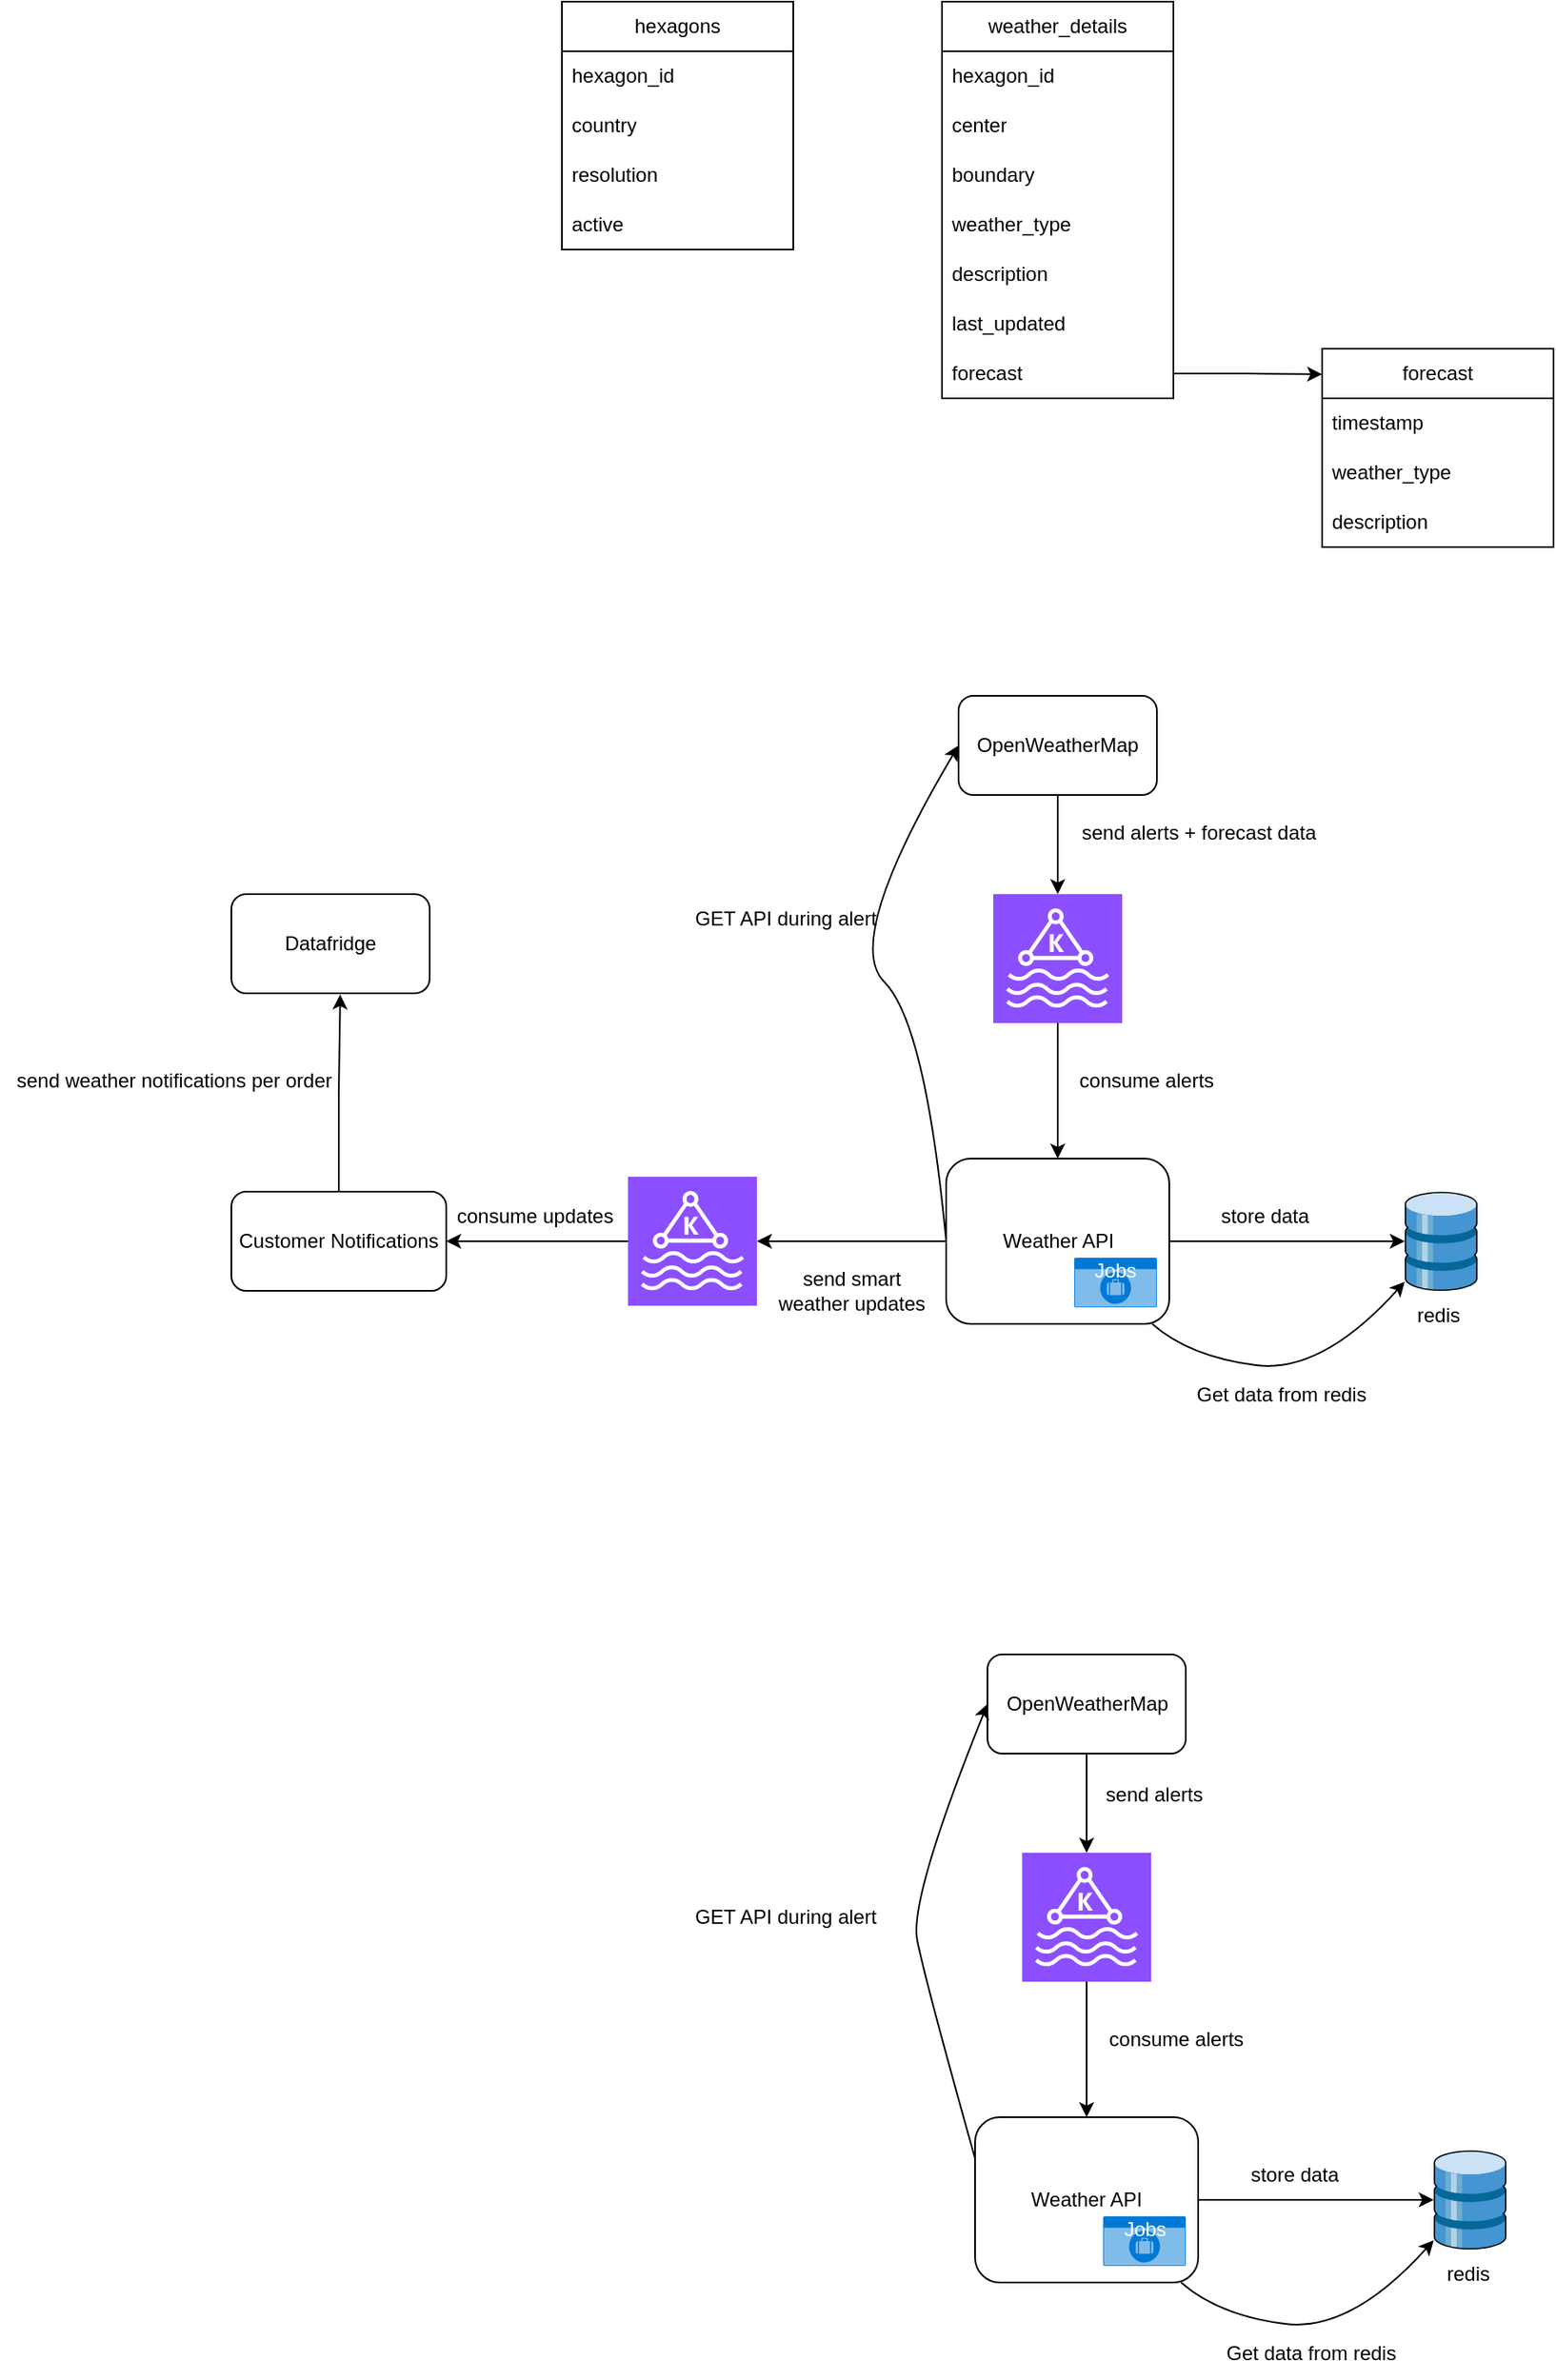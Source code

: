 <mxfile version="21.7.5" type="github">
  <diagram name="Page-1" id="crK-3OFo4Yt7nfQDonBR">
    <mxGraphModel dx="1876" dy="569" grid="1" gridSize="10" guides="1" tooltips="1" connect="1" arrows="1" fold="1" page="1" pageScale="1" pageWidth="850" pageHeight="1100" math="0" shadow="0">
      <root>
        <mxCell id="0" />
        <mxCell id="1" parent="0" />
        <mxCell id="PGmihHx4yckJhIuR2lzN-1" value="hexagons" style="swimlane;fontStyle=0;childLayout=stackLayout;horizontal=1;startSize=30;horizontalStack=0;resizeParent=1;resizeParentMax=0;resizeLast=0;collapsible=1;marginBottom=0;whiteSpace=wrap;html=1;" vertex="1" parent="1">
          <mxGeometry x="40" y="40" width="140" height="150" as="geometry">
            <mxRectangle x="40" y="40" width="90" height="30" as="alternateBounds" />
          </mxGeometry>
        </mxCell>
        <mxCell id="PGmihHx4yckJhIuR2lzN-2" value="hexagon_id" style="text;strokeColor=none;fillColor=none;align=left;verticalAlign=middle;spacingLeft=4;spacingRight=4;overflow=hidden;points=[[0,0.5],[1,0.5]];portConstraint=eastwest;rotatable=0;whiteSpace=wrap;html=1;" vertex="1" parent="PGmihHx4yckJhIuR2lzN-1">
          <mxGeometry y="30" width="140" height="30" as="geometry" />
        </mxCell>
        <mxCell id="PGmihHx4yckJhIuR2lzN-3" value="country" style="text;strokeColor=none;fillColor=none;align=left;verticalAlign=middle;spacingLeft=4;spacingRight=4;overflow=hidden;points=[[0,0.5],[1,0.5]];portConstraint=eastwest;rotatable=0;whiteSpace=wrap;html=1;" vertex="1" parent="PGmihHx4yckJhIuR2lzN-1">
          <mxGeometry y="60" width="140" height="30" as="geometry" />
        </mxCell>
        <mxCell id="PGmihHx4yckJhIuR2lzN-4" value="resolution" style="text;strokeColor=none;fillColor=none;align=left;verticalAlign=middle;spacingLeft=4;spacingRight=4;overflow=hidden;points=[[0,0.5],[1,0.5]];portConstraint=eastwest;rotatable=0;whiteSpace=wrap;html=1;" vertex="1" parent="PGmihHx4yckJhIuR2lzN-1">
          <mxGeometry y="90" width="140" height="30" as="geometry" />
        </mxCell>
        <mxCell id="PGmihHx4yckJhIuR2lzN-5" value="active" style="text;strokeColor=none;fillColor=none;align=left;verticalAlign=middle;spacingLeft=4;spacingRight=4;overflow=hidden;points=[[0,0.5],[1,0.5]];portConstraint=eastwest;rotatable=0;whiteSpace=wrap;html=1;" vertex="1" parent="PGmihHx4yckJhIuR2lzN-1">
          <mxGeometry y="120" width="140" height="30" as="geometry" />
        </mxCell>
        <mxCell id="PGmihHx4yckJhIuR2lzN-6" value="weather_details" style="swimlane;fontStyle=0;childLayout=stackLayout;horizontal=1;startSize=30;horizontalStack=0;resizeParent=1;resizeParentMax=0;resizeLast=0;collapsible=1;marginBottom=0;whiteSpace=wrap;html=1;" vertex="1" parent="1">
          <mxGeometry x="270" y="40" width="140" height="240" as="geometry">
            <mxRectangle x="40" y="40" width="90" height="30" as="alternateBounds" />
          </mxGeometry>
        </mxCell>
        <mxCell id="PGmihHx4yckJhIuR2lzN-7" value="hexagon_id" style="text;strokeColor=none;fillColor=none;align=left;verticalAlign=middle;spacingLeft=4;spacingRight=4;overflow=hidden;points=[[0,0.5],[1,0.5]];portConstraint=eastwest;rotatable=0;whiteSpace=wrap;html=1;" vertex="1" parent="PGmihHx4yckJhIuR2lzN-6">
          <mxGeometry y="30" width="140" height="30" as="geometry" />
        </mxCell>
        <mxCell id="PGmihHx4yckJhIuR2lzN-8" value="center" style="text;strokeColor=none;fillColor=none;align=left;verticalAlign=middle;spacingLeft=4;spacingRight=4;overflow=hidden;points=[[0,0.5],[1,0.5]];portConstraint=eastwest;rotatable=0;whiteSpace=wrap;html=1;" vertex="1" parent="PGmihHx4yckJhIuR2lzN-6">
          <mxGeometry y="60" width="140" height="30" as="geometry" />
        </mxCell>
        <mxCell id="PGmihHx4yckJhIuR2lzN-9" value="boundary" style="text;strokeColor=none;fillColor=none;align=left;verticalAlign=middle;spacingLeft=4;spacingRight=4;overflow=hidden;points=[[0,0.5],[1,0.5]];portConstraint=eastwest;rotatable=0;whiteSpace=wrap;html=1;" vertex="1" parent="PGmihHx4yckJhIuR2lzN-6">
          <mxGeometry y="90" width="140" height="30" as="geometry" />
        </mxCell>
        <mxCell id="PGmihHx4yckJhIuR2lzN-10" value="weather_type" style="text;strokeColor=none;fillColor=none;align=left;verticalAlign=middle;spacingLeft=4;spacingRight=4;overflow=hidden;points=[[0,0.5],[1,0.5]];portConstraint=eastwest;rotatable=0;whiteSpace=wrap;html=1;" vertex="1" parent="PGmihHx4yckJhIuR2lzN-6">
          <mxGeometry y="120" width="140" height="30" as="geometry" />
        </mxCell>
        <mxCell id="PGmihHx4yckJhIuR2lzN-11" value="description" style="text;strokeColor=none;fillColor=none;align=left;verticalAlign=middle;spacingLeft=4;spacingRight=4;overflow=hidden;points=[[0,0.5],[1,0.5]];portConstraint=eastwest;rotatable=0;whiteSpace=wrap;html=1;" vertex="1" parent="PGmihHx4yckJhIuR2lzN-6">
          <mxGeometry y="150" width="140" height="30" as="geometry" />
        </mxCell>
        <mxCell id="PGmihHx4yckJhIuR2lzN-12" value="last_updated" style="text;strokeColor=none;fillColor=none;align=left;verticalAlign=middle;spacingLeft=4;spacingRight=4;overflow=hidden;points=[[0,0.5],[1,0.5]];portConstraint=eastwest;rotatable=0;whiteSpace=wrap;html=1;" vertex="1" parent="PGmihHx4yckJhIuR2lzN-6">
          <mxGeometry y="180" width="140" height="30" as="geometry" />
        </mxCell>
        <mxCell id="PGmihHx4yckJhIuR2lzN-13" value="forecast" style="text;strokeColor=none;fillColor=none;align=left;verticalAlign=middle;spacingLeft=4;spacingRight=4;overflow=hidden;points=[[0,0.5],[1,0.5]];portConstraint=eastwest;rotatable=0;whiteSpace=wrap;html=1;" vertex="1" parent="PGmihHx4yckJhIuR2lzN-6">
          <mxGeometry y="210" width="140" height="30" as="geometry" />
        </mxCell>
        <mxCell id="PGmihHx4yckJhIuR2lzN-14" value="forecast" style="swimlane;fontStyle=0;childLayout=stackLayout;horizontal=1;startSize=30;horizontalStack=0;resizeParent=1;resizeParentMax=0;resizeLast=0;collapsible=1;marginBottom=0;whiteSpace=wrap;html=1;" vertex="1" parent="1">
          <mxGeometry x="500" y="250" width="140" height="120" as="geometry" />
        </mxCell>
        <mxCell id="PGmihHx4yckJhIuR2lzN-15" value="timestamp" style="text;strokeColor=none;fillColor=none;align=left;verticalAlign=middle;spacingLeft=4;spacingRight=4;overflow=hidden;points=[[0,0.5],[1,0.5]];portConstraint=eastwest;rotatable=0;whiteSpace=wrap;html=1;" vertex="1" parent="PGmihHx4yckJhIuR2lzN-14">
          <mxGeometry y="30" width="140" height="30" as="geometry" />
        </mxCell>
        <mxCell id="PGmihHx4yckJhIuR2lzN-16" value="weather_type" style="text;strokeColor=none;fillColor=none;align=left;verticalAlign=middle;spacingLeft=4;spacingRight=4;overflow=hidden;points=[[0,0.5],[1,0.5]];portConstraint=eastwest;rotatable=0;whiteSpace=wrap;html=1;" vertex="1" parent="PGmihHx4yckJhIuR2lzN-14">
          <mxGeometry y="60" width="140" height="30" as="geometry" />
        </mxCell>
        <mxCell id="PGmihHx4yckJhIuR2lzN-17" value="description" style="text;strokeColor=none;fillColor=none;align=left;verticalAlign=middle;spacingLeft=4;spacingRight=4;overflow=hidden;points=[[0,0.5],[1,0.5]];portConstraint=eastwest;rotatable=0;whiteSpace=wrap;html=1;" vertex="1" parent="PGmihHx4yckJhIuR2lzN-14">
          <mxGeometry y="90" width="140" height="30" as="geometry" />
        </mxCell>
        <mxCell id="PGmihHx4yckJhIuR2lzN-20" style="edgeStyle=orthogonalEdgeStyle;rounded=0;orthogonalLoop=1;jettySize=auto;html=1;exitX=1;exitY=0.5;exitDx=0;exitDy=0;entryX=0;entryY=0.129;entryDx=0;entryDy=0;entryPerimeter=0;" edge="1" parent="1" source="PGmihHx4yckJhIuR2lzN-13" target="PGmihHx4yckJhIuR2lzN-14">
          <mxGeometry relative="1" as="geometry" />
        </mxCell>
        <mxCell id="PGmihHx4yckJhIuR2lzN-51" style="edgeStyle=orthogonalEdgeStyle;rounded=0;orthogonalLoop=1;jettySize=auto;html=1;exitX=0.5;exitY=1;exitDx=0;exitDy=0;entryX=0.5;entryY=0;entryDx=0;entryDy=0;entryPerimeter=0;" edge="1" parent="1" source="PGmihHx4yckJhIuR2lzN-22" target="PGmihHx4yckJhIuR2lzN-50">
          <mxGeometry relative="1" as="geometry" />
        </mxCell>
        <mxCell id="PGmihHx4yckJhIuR2lzN-22" value="OpenWeatherMap" style="rounded=1;whiteSpace=wrap;html=1;" vertex="1" parent="1">
          <mxGeometry x="280" y="460" width="120" height="60" as="geometry" />
        </mxCell>
        <mxCell id="PGmihHx4yckJhIuR2lzN-53" style="edgeStyle=orthogonalEdgeStyle;rounded=0;orthogonalLoop=1;jettySize=auto;html=1;exitX=0.5;exitY=1;exitDx=0;exitDy=0;exitPerimeter=0;entryX=0.5;entryY=0;entryDx=0;entryDy=0;" edge="1" parent="1" source="PGmihHx4yckJhIuR2lzN-50" target="PGmihHx4yckJhIuR2lzN-52">
          <mxGeometry relative="1" as="geometry" />
        </mxCell>
        <mxCell id="PGmihHx4yckJhIuR2lzN-50" value="" style="sketch=0;points=[[0,0,0],[0.25,0,0],[0.5,0,0],[0.75,0,0],[1,0,0],[0,1,0],[0.25,1,0],[0.5,1,0],[0.75,1,0],[1,1,0],[0,0.25,0],[0,0.5,0],[0,0.75,0],[1,0.25,0],[1,0.5,0],[1,0.75,0]];outlineConnect=0;fontColor=#232F3E;fillColor=#8C4FFF;strokeColor=#ffffff;dashed=0;verticalLabelPosition=bottom;verticalAlign=top;align=center;html=1;fontSize=12;fontStyle=0;aspect=fixed;shape=mxgraph.aws4.resourceIcon;resIcon=mxgraph.aws4.managed_streaming_for_kafka;" vertex="1" parent="1">
          <mxGeometry x="301" y="580" width="78" height="78" as="geometry" />
        </mxCell>
        <mxCell id="PGmihHx4yckJhIuR2lzN-55" style="edgeStyle=orthogonalEdgeStyle;rounded=0;orthogonalLoop=1;jettySize=auto;html=1;" edge="1" parent="1" source="PGmihHx4yckJhIuR2lzN-52" target="PGmihHx4yckJhIuR2lzN-56">
          <mxGeometry relative="1" as="geometry">
            <mxPoint x="520" y="770" as="targetPoint" />
          </mxGeometry>
        </mxCell>
        <mxCell id="PGmihHx4yckJhIuR2lzN-66" style="edgeStyle=orthogonalEdgeStyle;rounded=0;orthogonalLoop=1;jettySize=auto;html=1;entryX=1;entryY=0.5;entryDx=0;entryDy=0;entryPerimeter=0;" edge="1" parent="1" source="PGmihHx4yckJhIuR2lzN-52" target="PGmihHx4yckJhIuR2lzN-67">
          <mxGeometry relative="1" as="geometry">
            <mxPoint x="170" y="790" as="targetPoint" />
          </mxGeometry>
        </mxCell>
        <mxCell id="PGmihHx4yckJhIuR2lzN-52" value="Weather API" style="rounded=1;whiteSpace=wrap;html=1;" vertex="1" parent="1">
          <mxGeometry x="272.5" y="740" width="135" height="100" as="geometry" />
        </mxCell>
        <mxCell id="PGmihHx4yckJhIuR2lzN-54" value="send alerts + forecast data" style="text;html=1;align=center;verticalAlign=middle;resizable=0;points=[];autosize=1;strokeColor=none;fillColor=none;" vertex="1" parent="1">
          <mxGeometry x="340" y="528" width="170" height="30" as="geometry" />
        </mxCell>
        <mxCell id="PGmihHx4yckJhIuR2lzN-56" value="" style="shadow=0;dashed=0;html=1;labelPosition=center;verticalLabelPosition=bottom;verticalAlign=top;align=center;outlineConnect=0;shape=mxgraph.veeam.3d.datastore;" vertex="1" parent="1">
          <mxGeometry x="550" y="760" width="44" height="60" as="geometry" />
        </mxCell>
        <mxCell id="PGmihHx4yckJhIuR2lzN-57" value="store data" style="text;html=1;align=center;verticalAlign=middle;resizable=0;points=[];autosize=1;strokeColor=none;fillColor=none;" vertex="1" parent="1">
          <mxGeometry x="425" y="760" width="80" height="30" as="geometry" />
        </mxCell>
        <mxCell id="PGmihHx4yckJhIuR2lzN-58" value="redis" style="text;html=1;align=center;verticalAlign=middle;resizable=0;points=[];autosize=1;strokeColor=none;fillColor=none;" vertex="1" parent="1">
          <mxGeometry x="545" y="820" width="50" height="30" as="geometry" />
        </mxCell>
        <mxCell id="PGmihHx4yckJhIuR2lzN-59" value="consume alerts&amp;nbsp;" style="text;html=1;align=center;verticalAlign=middle;resizable=0;points=[];autosize=1;strokeColor=none;fillColor=none;" vertex="1" parent="1">
          <mxGeometry x="340" y="678" width="110" height="30" as="geometry" />
        </mxCell>
        <mxCell id="PGmihHx4yckJhIuR2lzN-62" value="Jobs" style="html=1;whiteSpace=wrap;strokeColor=none;fillColor=#0079D6;labelPosition=center;verticalLabelPosition=middle;verticalAlign=top;align=center;fontSize=12;outlineConnect=0;spacingTop=-6;fontColor=#FFFFFF;sketch=0;shape=mxgraph.sitemap.jobs;" vertex="1" parent="1">
          <mxGeometry x="350" y="800" width="50" height="30" as="geometry" />
        </mxCell>
        <mxCell id="PGmihHx4yckJhIuR2lzN-64" value="" style="curved=1;endArrow=classic;html=1;rounded=0;entryX=0;entryY=0.5;entryDx=0;entryDy=0;exitX=0;exitY=0.5;exitDx=0;exitDy=0;" edge="1" parent="1" source="PGmihHx4yckJhIuR2lzN-52" target="PGmihHx4yckJhIuR2lzN-22">
          <mxGeometry width="50" height="50" relative="1" as="geometry">
            <mxPoint x="210" y="658" as="sourcePoint" />
            <mxPoint x="260" y="608" as="targetPoint" />
            <Array as="points">
              <mxPoint x="260" y="658" />
              <mxPoint x="210" y="608" />
            </Array>
          </mxGeometry>
        </mxCell>
        <mxCell id="PGmihHx4yckJhIuR2lzN-65" value="GET API during alert" style="text;html=1;align=center;verticalAlign=middle;resizable=0;points=[];autosize=1;strokeColor=none;fillColor=none;" vertex="1" parent="1">
          <mxGeometry x="110" y="580" width="130" height="30" as="geometry" />
        </mxCell>
        <mxCell id="PGmihHx4yckJhIuR2lzN-71" style="edgeStyle=orthogonalEdgeStyle;rounded=0;orthogonalLoop=1;jettySize=auto;html=1;exitX=0;exitY=0.5;exitDx=0;exitDy=0;exitPerimeter=0;entryX=1;entryY=0.5;entryDx=0;entryDy=0;" edge="1" parent="1" source="PGmihHx4yckJhIuR2lzN-67" target="PGmihHx4yckJhIuR2lzN-70">
          <mxGeometry relative="1" as="geometry" />
        </mxCell>
        <mxCell id="PGmihHx4yckJhIuR2lzN-67" value="" style="sketch=0;points=[[0,0,0],[0.25,0,0],[0.5,0,0],[0.75,0,0],[1,0,0],[0,1,0],[0.25,1,0],[0.5,1,0],[0.75,1,0],[1,1,0],[0,0.25,0],[0,0.5,0],[0,0.75,0],[1,0.25,0],[1,0.5,0],[1,0.75,0]];outlineConnect=0;fontColor=#232F3E;fillColor=#8C4FFF;strokeColor=#ffffff;dashed=0;verticalLabelPosition=bottom;verticalAlign=top;align=center;html=1;fontSize=12;fontStyle=0;aspect=fixed;shape=mxgraph.aws4.resourceIcon;resIcon=mxgraph.aws4.managed_streaming_for_kafka;" vertex="1" parent="1">
          <mxGeometry x="80" y="751" width="78" height="78" as="geometry" />
        </mxCell>
        <mxCell id="PGmihHx4yckJhIuR2lzN-68" value="send smart &lt;br&gt;weather updates" style="text;html=1;align=center;verticalAlign=middle;resizable=0;points=[];autosize=1;strokeColor=none;fillColor=none;" vertex="1" parent="1">
          <mxGeometry x="160" y="800" width="110" height="40" as="geometry" />
        </mxCell>
        <mxCell id="PGmihHx4yckJhIuR2lzN-74" style="edgeStyle=orthogonalEdgeStyle;rounded=0;orthogonalLoop=1;jettySize=auto;html=1;entryX=0.549;entryY=1.011;entryDx=0;entryDy=0;entryPerimeter=0;" edge="1" parent="1" source="PGmihHx4yckJhIuR2lzN-70" target="PGmihHx4yckJhIuR2lzN-73">
          <mxGeometry relative="1" as="geometry" />
        </mxCell>
        <mxCell id="PGmihHx4yckJhIuR2lzN-70" value="Customer Notifications" style="rounded=1;whiteSpace=wrap;html=1;" vertex="1" parent="1">
          <mxGeometry x="-160" y="760" width="130" height="60" as="geometry" />
        </mxCell>
        <mxCell id="PGmihHx4yckJhIuR2lzN-72" value="consume updates&amp;nbsp;" style="text;html=1;align=center;verticalAlign=middle;resizable=0;points=[];autosize=1;strokeColor=none;fillColor=none;" vertex="1" parent="1">
          <mxGeometry x="-35" y="760" width="120" height="30" as="geometry" />
        </mxCell>
        <mxCell id="PGmihHx4yckJhIuR2lzN-73" value="Datafridge" style="rounded=1;whiteSpace=wrap;html=1;" vertex="1" parent="1">
          <mxGeometry x="-160" y="580" width="120" height="60" as="geometry" />
        </mxCell>
        <mxCell id="PGmihHx4yckJhIuR2lzN-75" value="send weather notifications per order" style="text;html=1;align=center;verticalAlign=middle;resizable=0;points=[];autosize=1;strokeColor=none;fillColor=none;" vertex="1" parent="1">
          <mxGeometry x="-300" y="678" width="210" height="30" as="geometry" />
        </mxCell>
        <mxCell id="PGmihHx4yckJhIuR2lzN-76" value="" style="curved=1;endArrow=classic;html=1;rounded=0;" edge="1" parent="1" source="PGmihHx4yckJhIuR2lzN-52" target="PGmihHx4yckJhIuR2lzN-56">
          <mxGeometry width="50" height="50" relative="1" as="geometry">
            <mxPoint x="450" y="920" as="sourcePoint" />
            <mxPoint x="500" y="870" as="targetPoint" />
            <Array as="points">
              <mxPoint x="420" y="860" />
              <mxPoint x="500" y="870" />
            </Array>
          </mxGeometry>
        </mxCell>
        <mxCell id="PGmihHx4yckJhIuR2lzN-77" value="Get data from redis" style="text;html=1;align=center;verticalAlign=middle;resizable=0;points=[];autosize=1;strokeColor=none;fillColor=none;" vertex="1" parent="1">
          <mxGeometry x="410" y="868" width="130" height="30" as="geometry" />
        </mxCell>
        <mxCell id="PGmihHx4yckJhIuR2lzN-79" style="edgeStyle=orthogonalEdgeStyle;rounded=0;orthogonalLoop=1;jettySize=auto;html=1;exitX=0.5;exitY=1;exitDx=0;exitDy=0;entryX=0.5;entryY=0;entryDx=0;entryDy=0;entryPerimeter=0;" edge="1" parent="1" source="PGmihHx4yckJhIuR2lzN-80" target="PGmihHx4yckJhIuR2lzN-82">
          <mxGeometry relative="1" as="geometry" />
        </mxCell>
        <mxCell id="PGmihHx4yckJhIuR2lzN-80" value="OpenWeatherMap" style="rounded=1;whiteSpace=wrap;html=1;" vertex="1" parent="1">
          <mxGeometry x="297.5" y="1040" width="120" height="60" as="geometry" />
        </mxCell>
        <mxCell id="PGmihHx4yckJhIuR2lzN-81" style="edgeStyle=orthogonalEdgeStyle;rounded=0;orthogonalLoop=1;jettySize=auto;html=1;exitX=0.5;exitY=1;exitDx=0;exitDy=0;exitPerimeter=0;entryX=0.5;entryY=0;entryDx=0;entryDy=0;" edge="1" parent="1" source="PGmihHx4yckJhIuR2lzN-82" target="PGmihHx4yckJhIuR2lzN-84">
          <mxGeometry relative="1" as="geometry" />
        </mxCell>
        <mxCell id="PGmihHx4yckJhIuR2lzN-82" value="" style="sketch=0;points=[[0,0,0],[0.25,0,0],[0.5,0,0],[0.75,0,0],[1,0,0],[0,1,0],[0.25,1,0],[0.5,1,0],[0.75,1,0],[1,1,0],[0,0.25,0],[0,0.5,0],[0,0.75,0],[1,0.25,0],[1,0.5,0],[1,0.75,0]];outlineConnect=0;fontColor=#232F3E;fillColor=#8C4FFF;strokeColor=#ffffff;dashed=0;verticalLabelPosition=bottom;verticalAlign=top;align=center;html=1;fontSize=12;fontStyle=0;aspect=fixed;shape=mxgraph.aws4.resourceIcon;resIcon=mxgraph.aws4.managed_streaming_for_kafka;" vertex="1" parent="1">
          <mxGeometry x="318.5" y="1160" width="78" height="78" as="geometry" />
        </mxCell>
        <mxCell id="PGmihHx4yckJhIuR2lzN-83" style="edgeStyle=orthogonalEdgeStyle;rounded=0;orthogonalLoop=1;jettySize=auto;html=1;" edge="1" parent="1" source="PGmihHx4yckJhIuR2lzN-84" target="PGmihHx4yckJhIuR2lzN-86">
          <mxGeometry relative="1" as="geometry">
            <mxPoint x="537.5" y="1350" as="targetPoint" />
          </mxGeometry>
        </mxCell>
        <mxCell id="PGmihHx4yckJhIuR2lzN-84" value="Weather API" style="rounded=1;whiteSpace=wrap;html=1;" vertex="1" parent="1">
          <mxGeometry x="290" y="1320" width="135" height="100" as="geometry" />
        </mxCell>
        <mxCell id="PGmihHx4yckJhIuR2lzN-85" value="send alerts" style="text;html=1;align=center;verticalAlign=middle;resizable=0;points=[];autosize=1;strokeColor=none;fillColor=none;" vertex="1" parent="1">
          <mxGeometry x="357.5" y="1110" width="80" height="30" as="geometry" />
        </mxCell>
        <mxCell id="PGmihHx4yckJhIuR2lzN-86" value="" style="shadow=0;dashed=0;html=1;labelPosition=center;verticalLabelPosition=bottom;verticalAlign=top;align=center;outlineConnect=0;shape=mxgraph.veeam.3d.datastore;" vertex="1" parent="1">
          <mxGeometry x="567.5" y="1340" width="44" height="60" as="geometry" />
        </mxCell>
        <mxCell id="PGmihHx4yckJhIuR2lzN-87" value="store data" style="text;html=1;align=center;verticalAlign=middle;resizable=0;points=[];autosize=1;strokeColor=none;fillColor=none;" vertex="1" parent="1">
          <mxGeometry x="442.5" y="1340" width="80" height="30" as="geometry" />
        </mxCell>
        <mxCell id="PGmihHx4yckJhIuR2lzN-88" value="redis" style="text;html=1;align=center;verticalAlign=middle;resizable=0;points=[];autosize=1;strokeColor=none;fillColor=none;" vertex="1" parent="1">
          <mxGeometry x="562.5" y="1400" width="50" height="30" as="geometry" />
        </mxCell>
        <mxCell id="PGmihHx4yckJhIuR2lzN-89" value="consume alerts&amp;nbsp;" style="text;html=1;align=center;verticalAlign=middle;resizable=0;points=[];autosize=1;strokeColor=none;fillColor=none;" vertex="1" parent="1">
          <mxGeometry x="357.5" y="1258" width="110" height="30" as="geometry" />
        </mxCell>
        <mxCell id="PGmihHx4yckJhIuR2lzN-90" value="Jobs" style="html=1;whiteSpace=wrap;strokeColor=none;fillColor=#0079D6;labelPosition=center;verticalLabelPosition=middle;verticalAlign=top;align=center;fontSize=12;outlineConnect=0;spacingTop=-6;fontColor=#FFFFFF;sketch=0;shape=mxgraph.sitemap.jobs;" vertex="1" parent="1">
          <mxGeometry x="367.5" y="1380" width="50" height="30" as="geometry" />
        </mxCell>
        <mxCell id="PGmihHx4yckJhIuR2lzN-91" value="" style="curved=1;endArrow=classic;html=1;rounded=0;" edge="1" parent="1" source="PGmihHx4yckJhIuR2lzN-84" target="PGmihHx4yckJhIuR2lzN-86">
          <mxGeometry width="50" height="50" relative="1" as="geometry">
            <mxPoint x="467.5" y="1500" as="sourcePoint" />
            <mxPoint x="517.5" y="1450" as="targetPoint" />
            <Array as="points">
              <mxPoint x="437.5" y="1440" />
              <mxPoint x="517.5" y="1450" />
            </Array>
          </mxGeometry>
        </mxCell>
        <mxCell id="PGmihHx4yckJhIuR2lzN-92" value="Get data from redis" style="text;html=1;align=center;verticalAlign=middle;resizable=0;points=[];autosize=1;strokeColor=none;fillColor=none;" vertex="1" parent="1">
          <mxGeometry x="427.5" y="1448" width="130" height="30" as="geometry" />
        </mxCell>
        <mxCell id="PGmihHx4yckJhIuR2lzN-93" value="" style="curved=1;endArrow=classic;html=1;rounded=0;entryX=0;entryY=0.5;entryDx=0;entryDy=0;exitX=0;exitY=0.25;exitDx=0;exitDy=0;" edge="1" parent="1" source="PGmihHx4yckJhIuR2lzN-84" target="PGmihHx4yckJhIuR2lzN-80">
          <mxGeometry width="50" height="50" relative="1" as="geometry">
            <mxPoint x="273" y="1370" as="sourcePoint" />
            <mxPoint x="280" y="1070" as="targetPoint" />
            <Array as="points">
              <mxPoint x="260" y="1238" />
              <mxPoint x="250" y="1188" />
            </Array>
          </mxGeometry>
        </mxCell>
        <mxCell id="PGmihHx4yckJhIuR2lzN-94" value="GET API during alert" style="text;html=1;align=center;verticalAlign=middle;resizable=0;points=[];autosize=1;strokeColor=none;fillColor=none;" vertex="1" parent="1">
          <mxGeometry x="110" y="1184" width="130" height="30" as="geometry" />
        </mxCell>
      </root>
    </mxGraphModel>
  </diagram>
</mxfile>
